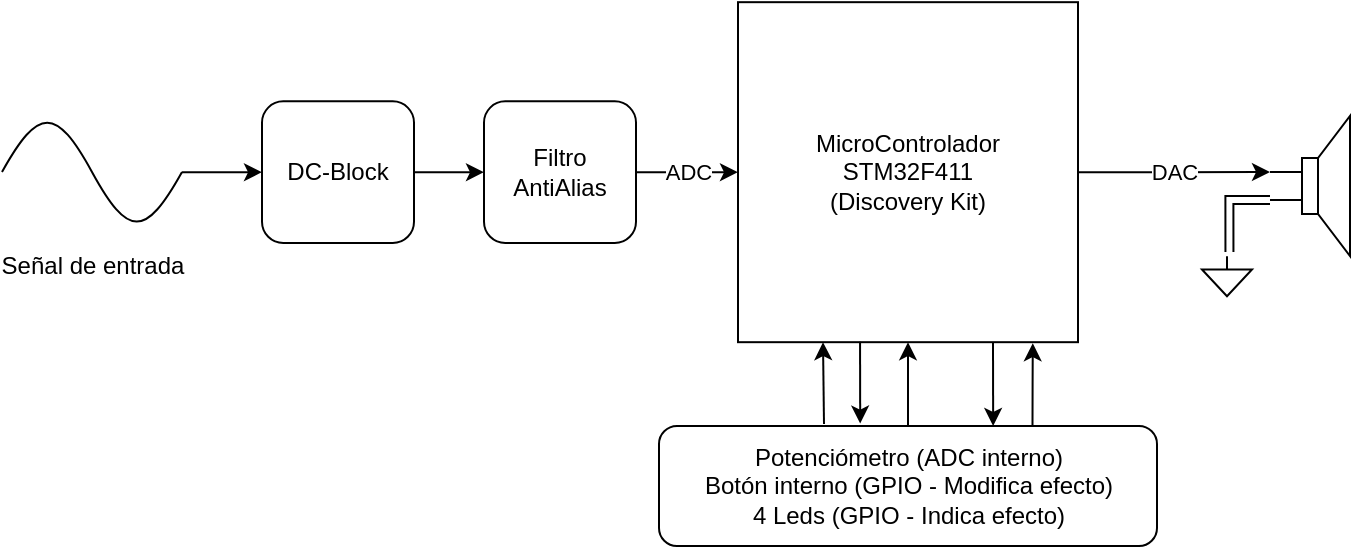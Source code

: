 <mxfile version="13.7.5" type="github">
  <diagram id="fe8C8-T55YGDkcW59FNJ" name="Page-1">
    <mxGraphModel dx="1022" dy="437" grid="1" gridSize="10" guides="1" tooltips="1" connect="1" arrows="1" fold="1" page="1" pageScale="1" pageWidth="827" pageHeight="1169" math="0" shadow="0">
      <root>
        <mxCell id="0" />
        <mxCell id="1" parent="0" />
        <mxCell id="SlzfPbg06V8I5GnovlOZ-7" style="edgeStyle=orthogonalEdgeStyle;rounded=0;orthogonalLoop=1;jettySize=auto;html=1;entryX=0;entryY=0.5;entryDx=0;entryDy=0;" edge="1" parent="1" source="SlzfPbg06V8I5GnovlOZ-1" target="SlzfPbg06V8I5GnovlOZ-2">
          <mxGeometry relative="1" as="geometry" />
        </mxCell>
        <mxCell id="SlzfPbg06V8I5GnovlOZ-1" value="Señal de entrada" style="pointerEvents=1;verticalLabelPosition=bottom;shadow=0;dashed=0;align=center;html=1;verticalAlign=top;shape=mxgraph.electrical.waveforms.sine_wave;" vertex="1" parent="1">
          <mxGeometry x="10" y="180" width="90" height="66.18" as="geometry" />
        </mxCell>
        <mxCell id="SlzfPbg06V8I5GnovlOZ-9" style="edgeStyle=orthogonalEdgeStyle;rounded=0;orthogonalLoop=1;jettySize=auto;html=1;entryX=0;entryY=0.5;entryDx=0;entryDy=0;" edge="1" parent="1" source="SlzfPbg06V8I5GnovlOZ-2" target="SlzfPbg06V8I5GnovlOZ-8">
          <mxGeometry relative="1" as="geometry" />
        </mxCell>
        <mxCell id="SlzfPbg06V8I5GnovlOZ-2" value="DC-Block" style="rounded=1;whiteSpace=wrap;html=1;" vertex="1" parent="1">
          <mxGeometry x="140" y="177.68" width="76" height="70.82" as="geometry" />
        </mxCell>
        <mxCell id="SlzfPbg06V8I5GnovlOZ-11" value="ADC" style="edgeStyle=orthogonalEdgeStyle;rounded=0;orthogonalLoop=1;jettySize=auto;html=1;entryX=0;entryY=0.5;entryDx=0;entryDy=0;" edge="1" parent="1" source="SlzfPbg06V8I5GnovlOZ-8" target="SlzfPbg06V8I5GnovlOZ-10">
          <mxGeometry relative="1" as="geometry" />
        </mxCell>
        <mxCell id="SlzfPbg06V8I5GnovlOZ-8" value="Filtro AntiAlias" style="rounded=1;whiteSpace=wrap;html=1;" vertex="1" parent="1">
          <mxGeometry x="251" y="177.68" width="76" height="70.82" as="geometry" />
        </mxCell>
        <mxCell id="SlzfPbg06V8I5GnovlOZ-30" value="DAC" style="edgeStyle=orthogonalEdgeStyle;rounded=0;orthogonalLoop=1;jettySize=auto;html=1;entryX=0;entryY=0.4;entryDx=0;entryDy=0;entryPerimeter=0;" edge="1" parent="1" source="SlzfPbg06V8I5GnovlOZ-10" target="SlzfPbg06V8I5GnovlOZ-31">
          <mxGeometry relative="1" as="geometry">
            <mxPoint x="610" y="213.09" as="targetPoint" />
          </mxGeometry>
        </mxCell>
        <mxCell id="SlzfPbg06V8I5GnovlOZ-10" value="MicroControlador&lt;br&gt;STM32F411&lt;br&gt;(Discovery Kit)" style="whiteSpace=wrap;html=1;aspect=fixed;" vertex="1" parent="1">
          <mxGeometry x="378" y="128.09" width="170" height="170" as="geometry" />
        </mxCell>
        <mxCell id="SlzfPbg06V8I5GnovlOZ-21" value="" style="edgeStyle=orthogonalEdgeStyle;rounded=0;orthogonalLoop=1;jettySize=auto;html=1;" edge="1" parent="1" source="SlzfPbg06V8I5GnovlOZ-12" target="SlzfPbg06V8I5GnovlOZ-10">
          <mxGeometry relative="1" as="geometry" />
        </mxCell>
        <mxCell id="SlzfPbg06V8I5GnovlOZ-23" style="edgeStyle=orthogonalEdgeStyle;rounded=0;orthogonalLoop=1;jettySize=auto;html=1;exitX=0.75;exitY=0;exitDx=0;exitDy=0;entryX=0.867;entryY=1.003;entryDx=0;entryDy=0;entryPerimeter=0;" edge="1" parent="1" source="SlzfPbg06V8I5GnovlOZ-12" target="SlzfPbg06V8I5GnovlOZ-10">
          <mxGeometry relative="1" as="geometry" />
        </mxCell>
        <mxCell id="SlzfPbg06V8I5GnovlOZ-12" value="Potenciómetro (ADC interno)&lt;br&gt;Botón interno (GPIO - Modifica efecto)&lt;br&gt;4 Leds (GPIO - Indica efecto)" style="rounded=1;whiteSpace=wrap;html=1;" vertex="1" parent="1">
          <mxGeometry x="338.5" y="340" width="249" height="60" as="geometry" />
        </mxCell>
        <mxCell id="SlzfPbg06V8I5GnovlOZ-20" value="" style="endArrow=classic;html=1;entryX=0.25;entryY=1;entryDx=0;entryDy=0;" edge="1" parent="1" target="SlzfPbg06V8I5GnovlOZ-10">
          <mxGeometry width="50" height="50" relative="1" as="geometry">
            <mxPoint x="421" y="339" as="sourcePoint" />
            <mxPoint x="401" y="310" as="targetPoint" />
          </mxGeometry>
        </mxCell>
        <mxCell id="SlzfPbg06V8I5GnovlOZ-27" value="" style="endArrow=classic;html=1;exitX=0.75;exitY=1;exitDx=0;exitDy=0;entryX=0.671;entryY=0;entryDx=0;entryDy=0;entryPerimeter=0;" edge="1" parent="1" source="SlzfPbg06V8I5GnovlOZ-10" target="SlzfPbg06V8I5GnovlOZ-12">
          <mxGeometry width="50" height="50" relative="1" as="geometry">
            <mxPoint x="488" y="340" as="sourcePoint" />
            <mxPoint x="538" y="290" as="targetPoint" />
          </mxGeometry>
        </mxCell>
        <mxCell id="SlzfPbg06V8I5GnovlOZ-28" value="" style="endArrow=classic;html=1;exitX=0.359;exitY=0.999;exitDx=0;exitDy=0;exitPerimeter=0;entryX=0.404;entryY=-0.02;entryDx=0;entryDy=0;entryPerimeter=0;" edge="1" parent="1" source="SlzfPbg06V8I5GnovlOZ-10" target="SlzfPbg06V8I5GnovlOZ-12">
          <mxGeometry width="50" height="50" relative="1" as="geometry">
            <mxPoint x="438" y="340" as="sourcePoint" />
            <mxPoint x="488" y="290" as="targetPoint" />
          </mxGeometry>
        </mxCell>
        <mxCell id="SlzfPbg06V8I5GnovlOZ-36" style="edgeStyle=orthogonalEdgeStyle;shape=link;rounded=0;orthogonalLoop=1;jettySize=auto;html=1;entryX=0.549;entryY=-0.104;entryDx=0;entryDy=0;entryPerimeter=0;exitX=0;exitY=0.6;exitDx=0;exitDy=0;exitPerimeter=0;" edge="1" parent="1" source="SlzfPbg06V8I5GnovlOZ-31" target="SlzfPbg06V8I5GnovlOZ-32">
          <mxGeometry relative="1" as="geometry" />
        </mxCell>
        <mxCell id="SlzfPbg06V8I5GnovlOZ-31" value="" style="pointerEvents=1;verticalLabelPosition=bottom;shadow=0;dashed=0;align=center;html=1;verticalAlign=top;shape=mxgraph.electrical.electro-mechanical.loudspeaker;" vertex="1" parent="1">
          <mxGeometry x="644" y="185" width="40" height="70" as="geometry" />
        </mxCell>
        <mxCell id="SlzfPbg06V8I5GnovlOZ-32" value="" style="pointerEvents=1;verticalLabelPosition=bottom;shadow=0;dashed=0;align=center;html=1;verticalAlign=top;shape=mxgraph.electrical.signal_sources.signal_ground;" vertex="1" parent="1">
          <mxGeometry x="610" y="255.09" width="25" height="20" as="geometry" />
        </mxCell>
      </root>
    </mxGraphModel>
  </diagram>
</mxfile>
